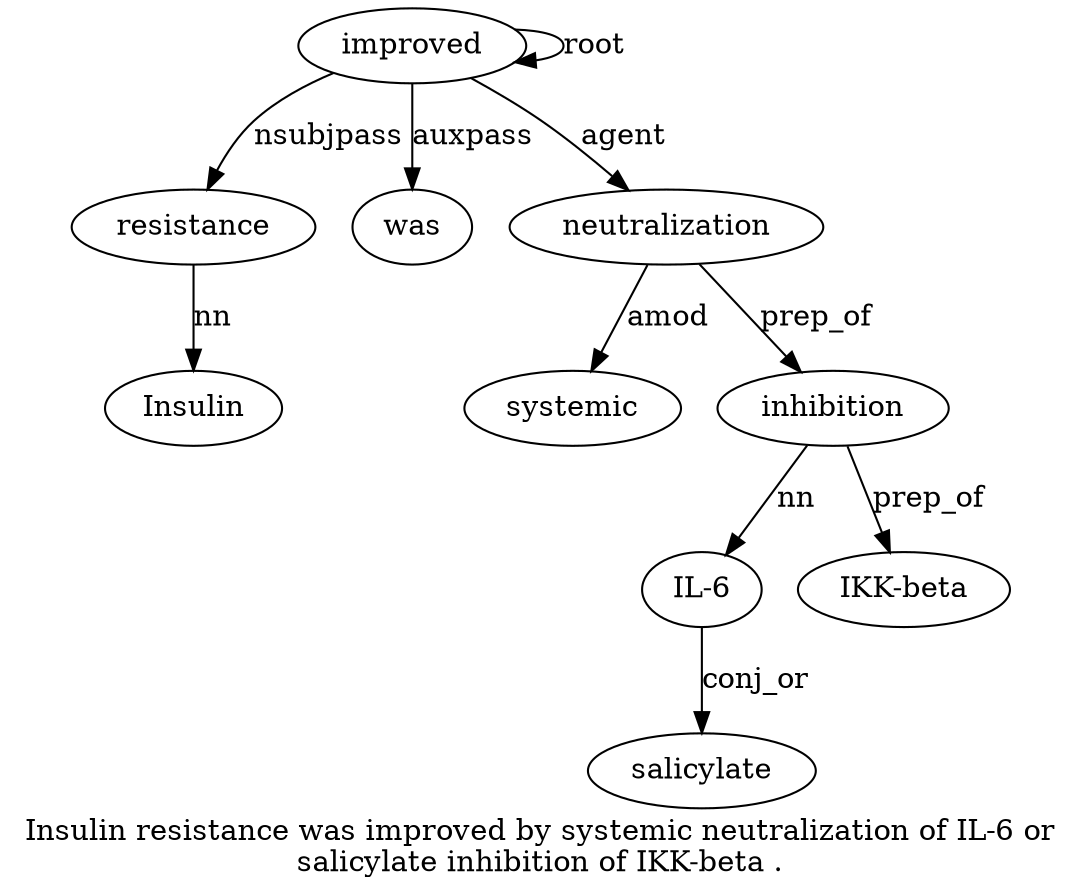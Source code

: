 digraph "Insulin resistance was improved by systemic neutralization of IL-6 or salicylate inhibition of IKK-beta ." {
label="Insulin resistance was improved by systemic neutralization of IL-6 or
salicylate inhibition of IKK-beta .";
resistance2 [style=filled, fillcolor=white, label=resistance];
Insulin1 [style=filled, fillcolor=white, label=Insulin];
resistance2 -> Insulin1  [label=nn];
improved4 [style=filled, fillcolor=white, label=improved];
improved4 -> resistance2  [label=nsubjpass];
was3 [style=filled, fillcolor=white, label=was];
improved4 -> was3  [label=auxpass];
improved4 -> improved4  [label=root];
neutralization7 [style=filled, fillcolor=white, label=neutralization];
systemic6 [style=filled, fillcolor=white, label=systemic];
neutralization7 -> systemic6  [label=amod];
improved4 -> neutralization7  [label=agent];
inhibition12 [style=filled, fillcolor=white, label=inhibition];
"IL-69" [style=filled, fillcolor=white, label="IL-6"];
inhibition12 -> "IL-69"  [label=nn];
salicylate11 [style=filled, fillcolor=white, label=salicylate];
"IL-69" -> salicylate11  [label=conj_or];
neutralization7 -> inhibition12  [label=prep_of];
"IKK-beta14" [style=filled, fillcolor=white, label="IKK-beta"];
inhibition12 -> "IKK-beta14"  [label=prep_of];
}
